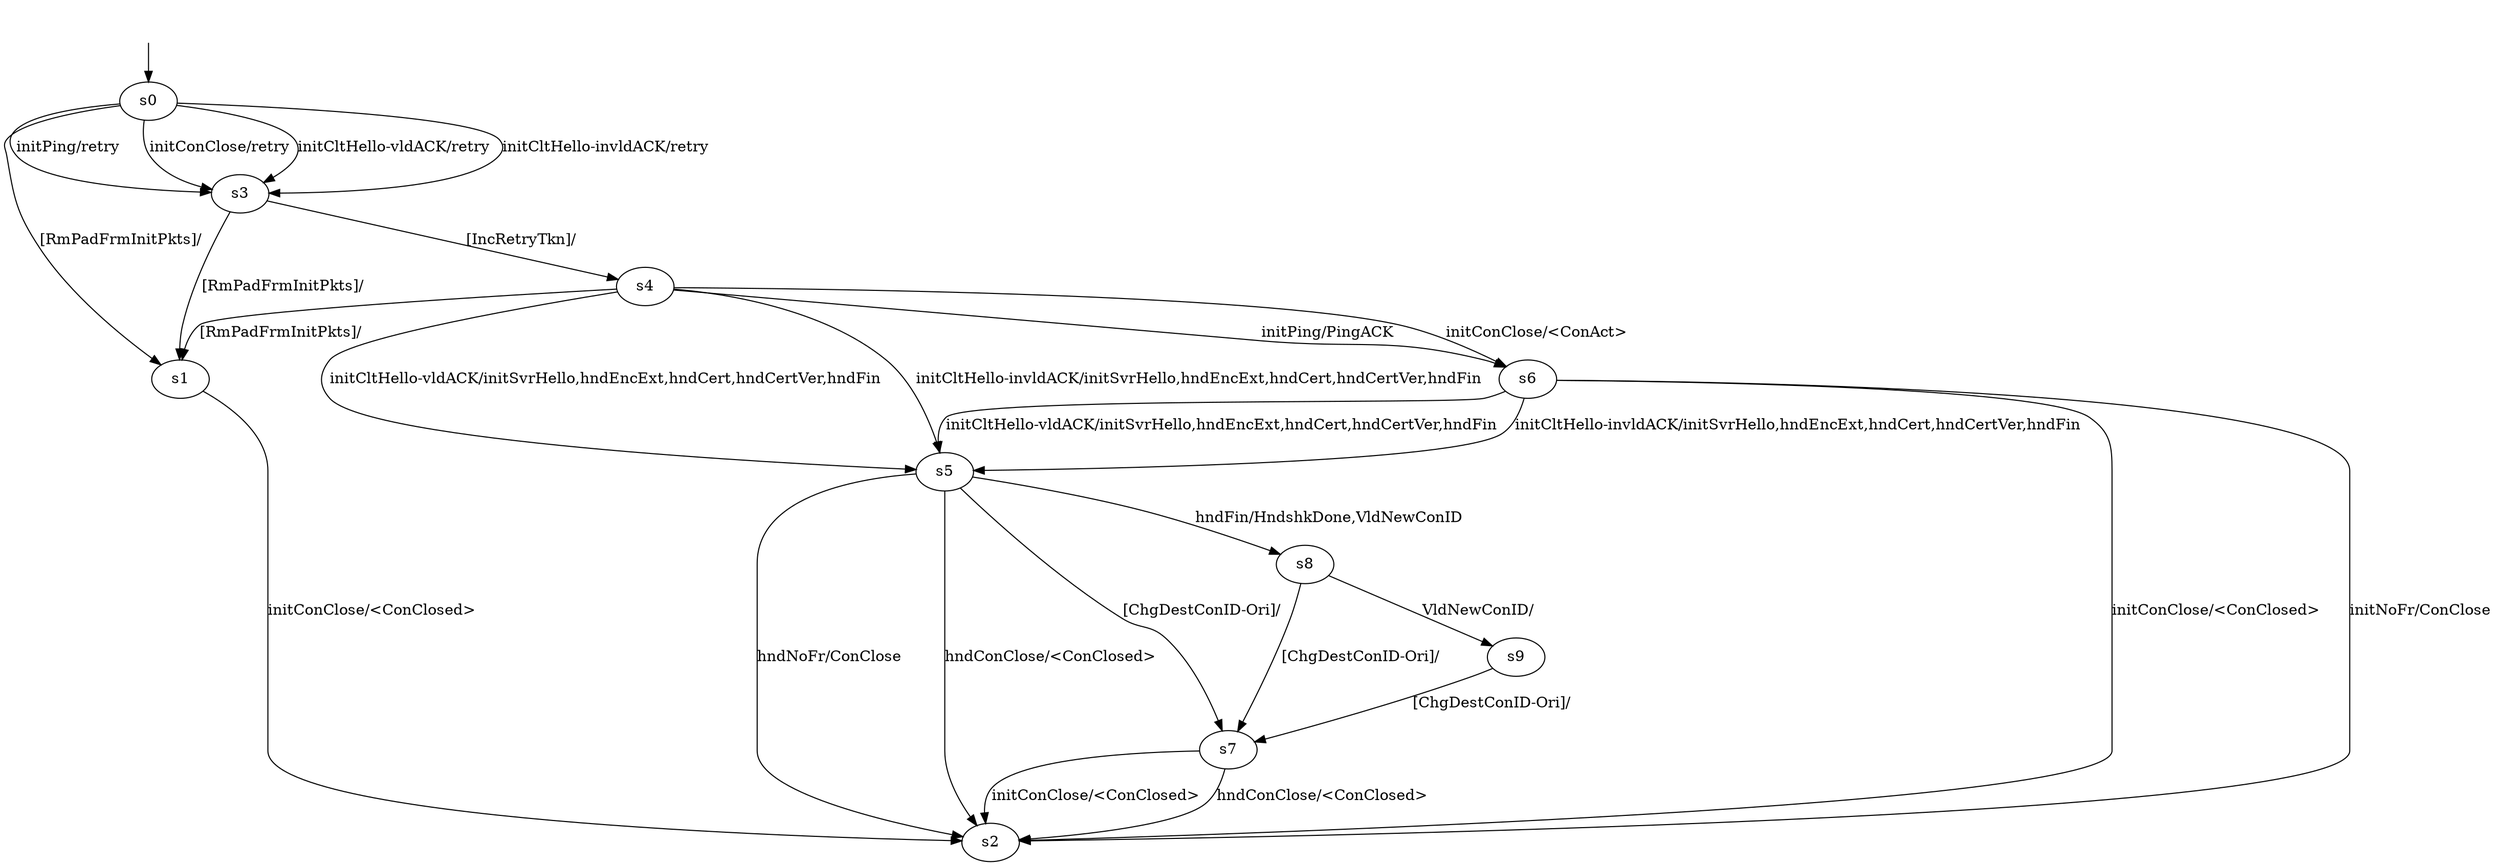 digraph "../results/aioModels/aio-BWR-CS-0/learnedModel" {
s0 [label=s0];
s1 [label=s1];
s2 [label=s2];
s3 [label=s3];
s4 [label=s4];
s5 [label=s5];
s6 [label=s6];
s7 [label=s7];
s8 [label=s8];
s9 [label=s9];
s0 -> s3  [label="initPing/retry "];
s0 -> s3  [label="initConClose/retry "];
s0 -> s3  [label="initCltHello-vldACK/retry "];
s0 -> s3  [label="initCltHello-invldACK/retry "];
s0 -> s1  [label="[RmPadFrmInitPkts]/ "];
s1 -> s2  [label="initConClose/<ConClosed> "];
s3 -> s4  [label="[IncRetryTkn]/ "];
s3 -> s1  [label="[RmPadFrmInitPkts]/ "];
s4 -> s6  [label="initPing/PingACK "];
s4 -> s6  [label="initConClose/<ConAct> "];
s4 -> s5  [label="initCltHello-vldACK/initSvrHello,hndEncExt,hndCert,hndCertVer,hndFin "];
s4 -> s5  [label="initCltHello-invldACK/initSvrHello,hndEncExt,hndCert,hndCertVer,hndFin "];
s4 -> s1  [label="[RmPadFrmInitPkts]/ "];
s5 -> s8  [label="hndFin/HndshkDone,VldNewConID "];
s5 -> s2  [label="hndNoFr/ConClose "];
s5 -> s2  [label="hndConClose/<ConClosed> "];
s5 -> s7  [label="[ChgDestConID-Ori]/ "];
s6 -> s2  [label="initConClose/<ConClosed> "];
s6 -> s5  [label="initCltHello-vldACK/initSvrHello,hndEncExt,hndCert,hndCertVer,hndFin "];
s6 -> s5  [label="initCltHello-invldACK/initSvrHello,hndEncExt,hndCert,hndCertVer,hndFin "];
s6 -> s2  [label="initNoFr/ConClose "];
s7 -> s2  [label="initConClose/<ConClosed> "];
s7 -> s2  [label="hndConClose/<ConClosed> "];
s8 -> s9  [label="VldNewConID/ "];
s8 -> s7  [label="[ChgDestConID-Ori]/ "];
s9 -> s7  [label="[ChgDestConID-Ori]/ "];
__start0 [label="", shape=none];
__start0 -> s0  [label=""];
}
